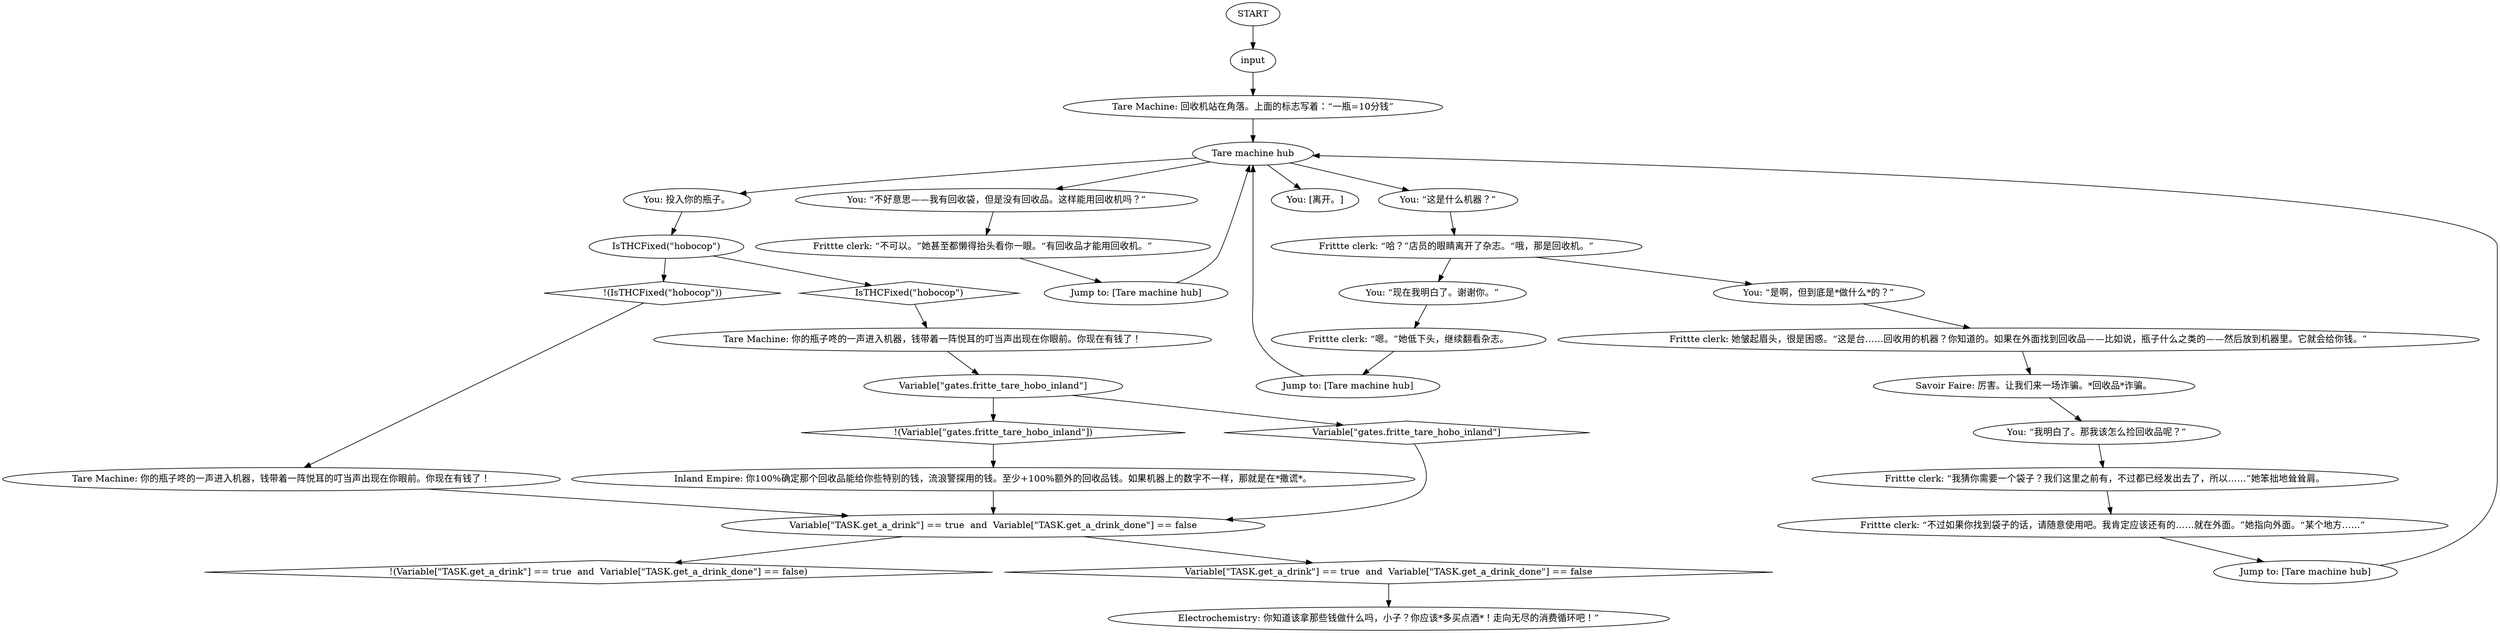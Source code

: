 # FRITTE / TARE MACHINE
# Right next to the glass-doored fridge.
# ==================================================
digraph G {
	  0 [label="START"];
	  1 [label="input"];
	  2 [label="You: “我明白了。那我该怎么捡回收品呢？”"];
	  3 [label="Jump to: [Tare machine hub]"];
	  4 [label="Frittte clerk: “不可以。”她甚至都懒得抬头看你一眼。“有回收品才能用回收机。”"];
	  5 [label="You: 投入你的瓶子。"];
	  6 [label="Electrochemistry: 你知道该拿那些钱做什么吗，小子？你应该*多买点酒*！走向无尽的消费循环吧！”"];
	  7 [label="You: “这是什么机器？”"];
	  8 [label="Frittte clerk: “我猜你需要一个袋子？我们这里之前有，不过都已经发出去了，所以……”她笨拙地耸耸肩。"];
	  9 [label="Frittte clerk: “不过如果你找到袋子的话，请随意使用吧。我肯定应该还有的……就在外面。”她指向外面。“某个地方……”"];
	  10 [label="You: [离开。]"];
	  11 [label="Tare Machine: 你的瓶子咚的一声进入机器，钱带着一阵悦耳的叮当声出现在你眼前。你现在有钱了！"];
	  12 [label="Frittte clerk: “哈？”店员的眼睛离开了杂志。“哦，那是回收机。”"];
	  13 [label="Savoir Faire: 厉害。让我们来一场诈骗。*回收品*诈骗。"];
	  14 [label="You: “现在我明白了。谢谢你。”"];
	  16 [label="Tare Machine: 你的瓶子咚的一声进入机器，钱带着一阵悦耳的叮当声出现在你眼前。你现在有钱了！"];
	  17 [label="Frittte clerk: 她皱起眉头，很是困惑。“这是台……回收用的机器？你知道的。如果在外面找到回收品——比如说，瓶子什么之类的——然后放到机器里。它就会给你钱。”"];
	  18 [label="You: “是啊，但到底是*做什么*的？”"];
	  19 [label="Jump to: [Tare machine hub]"];
	  20 [label="Tare machine hub"];
	  21 [label="Inland Empire: 你100%确定那个回收品能给你些特别的钱，流浪警探用的钱。至少+100%额外的回收品钱。如果机器上的数字不一样，那就是在*撒谎*。"];
	  22 [label="Frittte clerk: “嗯。”她低下头，继续翻看杂志。"];
	  23 [label="Tare Machine: 回收机站在角落。上面的标志写着：“一瓶=10分钱”"];
	  24 [label="Variable[\"TASK.get_a_drink\"] == true  and  Variable[\"TASK.get_a_drink_done\"] == false"];
	  25 [label="Variable[\"TASK.get_a_drink\"] == true  and  Variable[\"TASK.get_a_drink_done\"] == false", shape=diamond];
	  26 [label="!(Variable[\"TASK.get_a_drink\"] == true  and  Variable[\"TASK.get_a_drink_done\"] == false)", shape=diamond];
	  27 [label="Jump to: [Tare machine hub]"];
	  28 [label="You: “不好意思——我有回收袋，但是没有回收品。这样能用回收机吗？”"];
	  29 [label="Variable[\"gates.fritte_tare_hobo_inland\"]"];
	  30 [label="Variable[\"gates.fritte_tare_hobo_inland\"]", shape=diamond];
	  31 [label="!(Variable[\"gates.fritte_tare_hobo_inland\"])", shape=diamond];
	  32 [label="IsTHCFixed(\"hobocop\")"];
	  33 [label="IsTHCFixed(\"hobocop\")", shape=diamond];
	  34 [label="!(IsTHCFixed(\"hobocop\"))", shape=diamond];
	  0 -> 1
	  1 -> 23
	  2 -> 8
	  3 -> 20
	  4 -> 19
	  5 -> 32
	  7 -> 12
	  8 -> 9
	  9 -> 27
	  11 -> 24
	  12 -> 18
	  12 -> 14
	  13 -> 2
	  14 -> 22
	  16 -> 29
	  17 -> 13
	  18 -> 17
	  19 -> 20
	  20 -> 10
	  20 -> 28
	  20 -> 5
	  20 -> 7
	  21 -> 24
	  22 -> 3
	  23 -> 20
	  24 -> 25
	  24 -> 26
	  25 -> 6
	  27 -> 20
	  28 -> 4
	  29 -> 30
	  29 -> 31
	  30 -> 24
	  31 -> 21
	  32 -> 33
	  32 -> 34
	  33 -> 16
	  34 -> 11
}

